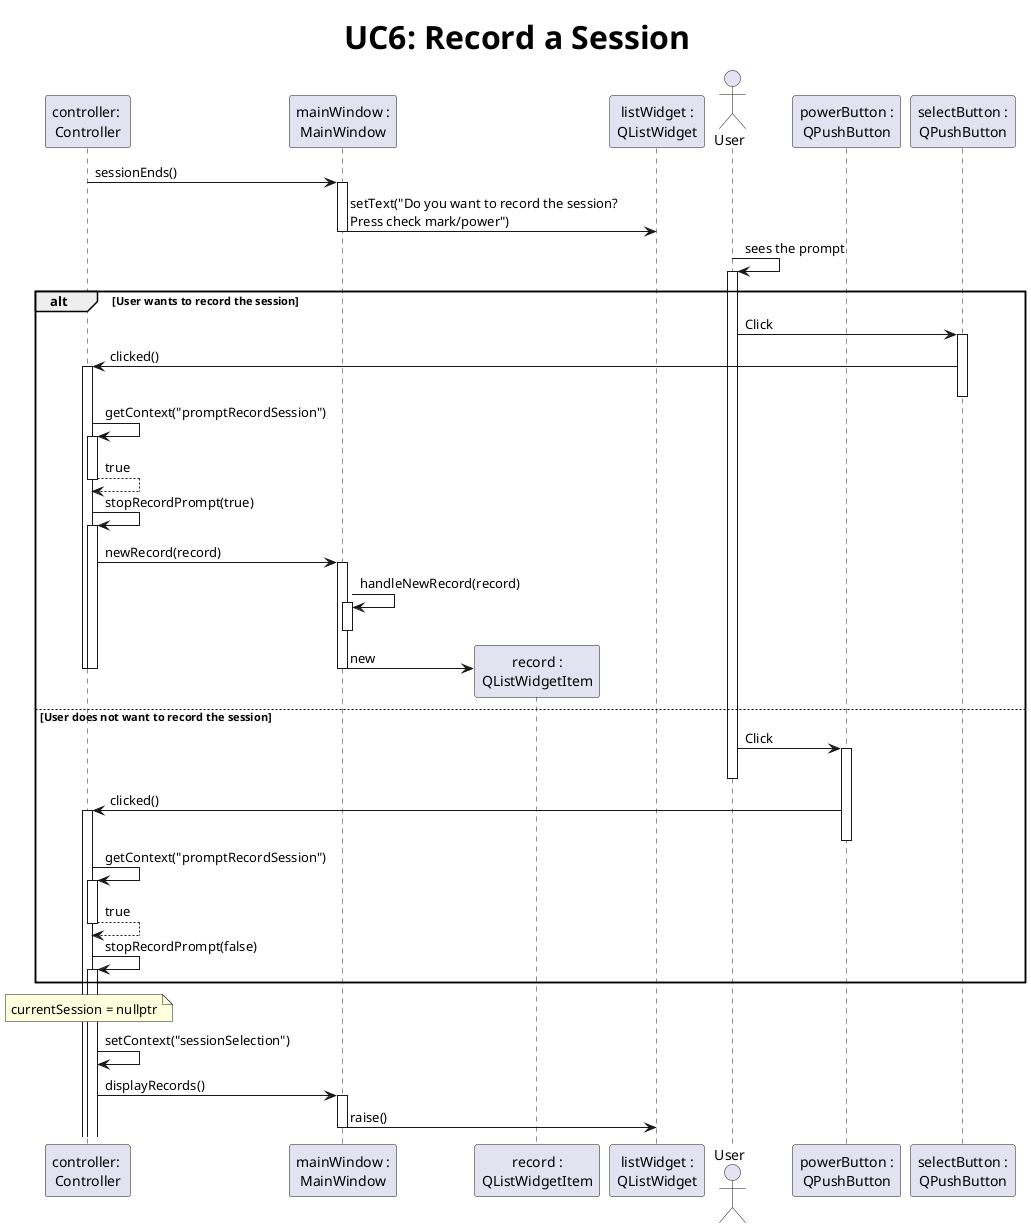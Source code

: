 @startuml UC6-recordSession

title <size:32>**UC6:** Record a Session

participant "controller: \nController" as controller
participant "mainWindow :\nMainWindow" as window
participant "record :\nQListWidgetItem" as record
participant "listWidget :\nQListWidget" as display
actor       "User" as user
participant "powerButton :\nQPushButton" as powerButton
participant "selectButton :\nQPushButton" as selectButton

controller -> window ++: sessionEnds()
window -> display : setText("Do you want to record the session?\nPress check mark/power")
deactivate window
user -> user ++ : sees the prompt

alt User wants to record the session
    user -> selectButton ++: Click
    selectButton -> controller ++: clicked()
    deactivate selectButton
    controller -> controller ++: getContext("promptRecordSession")
    return true
    controller -> controller ++: stopRecordPrompt(true)
    controller -> window ++: newRecord(record)
    window -> window ++--: handleNewRecord(record)
    window -> record **: new
    deactivate window
    deactivate controller
    deactivate controller

else User does not want to record the session
    user -> powerButton ++: Click
    deactivate user
    powerButton -> controller ++: clicked()
    deactivate powerButton
    controller -> controller ++: getContext("promptRecordSession")
    return true
    controller -> controller ++: stopRecordPrompt(false)
    deactivate window
end

note over controller: currentSession = nullptr
controller -> controller : setContext("sessionSelection")
controller -> window ++: displayRecords()
window -> display : raise()
deactivate window



@enduml